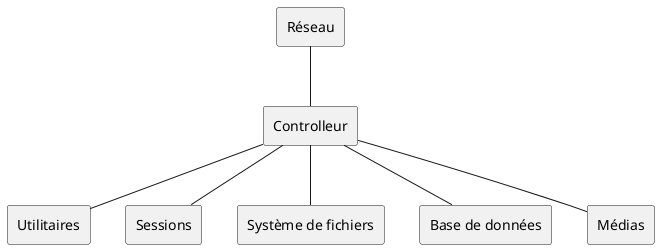 @startuml

skinparam monochrome true

package "Utilitaires" <<Rectangle>> {
}

package "Réseau" <<Rectangle>> {
}

package "Sessions" <<Rectangle>> {
}

package "Controlleur" <<Rectangle>> {
}

package "Système de fichiers" <<Rectangle>> {
}

package "Base de données" <<Rectangle>> {
}


package "Médias" <<Rectangle>> {
}

"Réseau" -- "Controlleur"

"Controlleur" -- "Sessions"

"Controlleur" -- "Base de données"

"Controlleur" -- "Utilitaires"

"Controlleur" -- "Système de fichiers"

"Controlleur" -- "Médias"

@enduml
